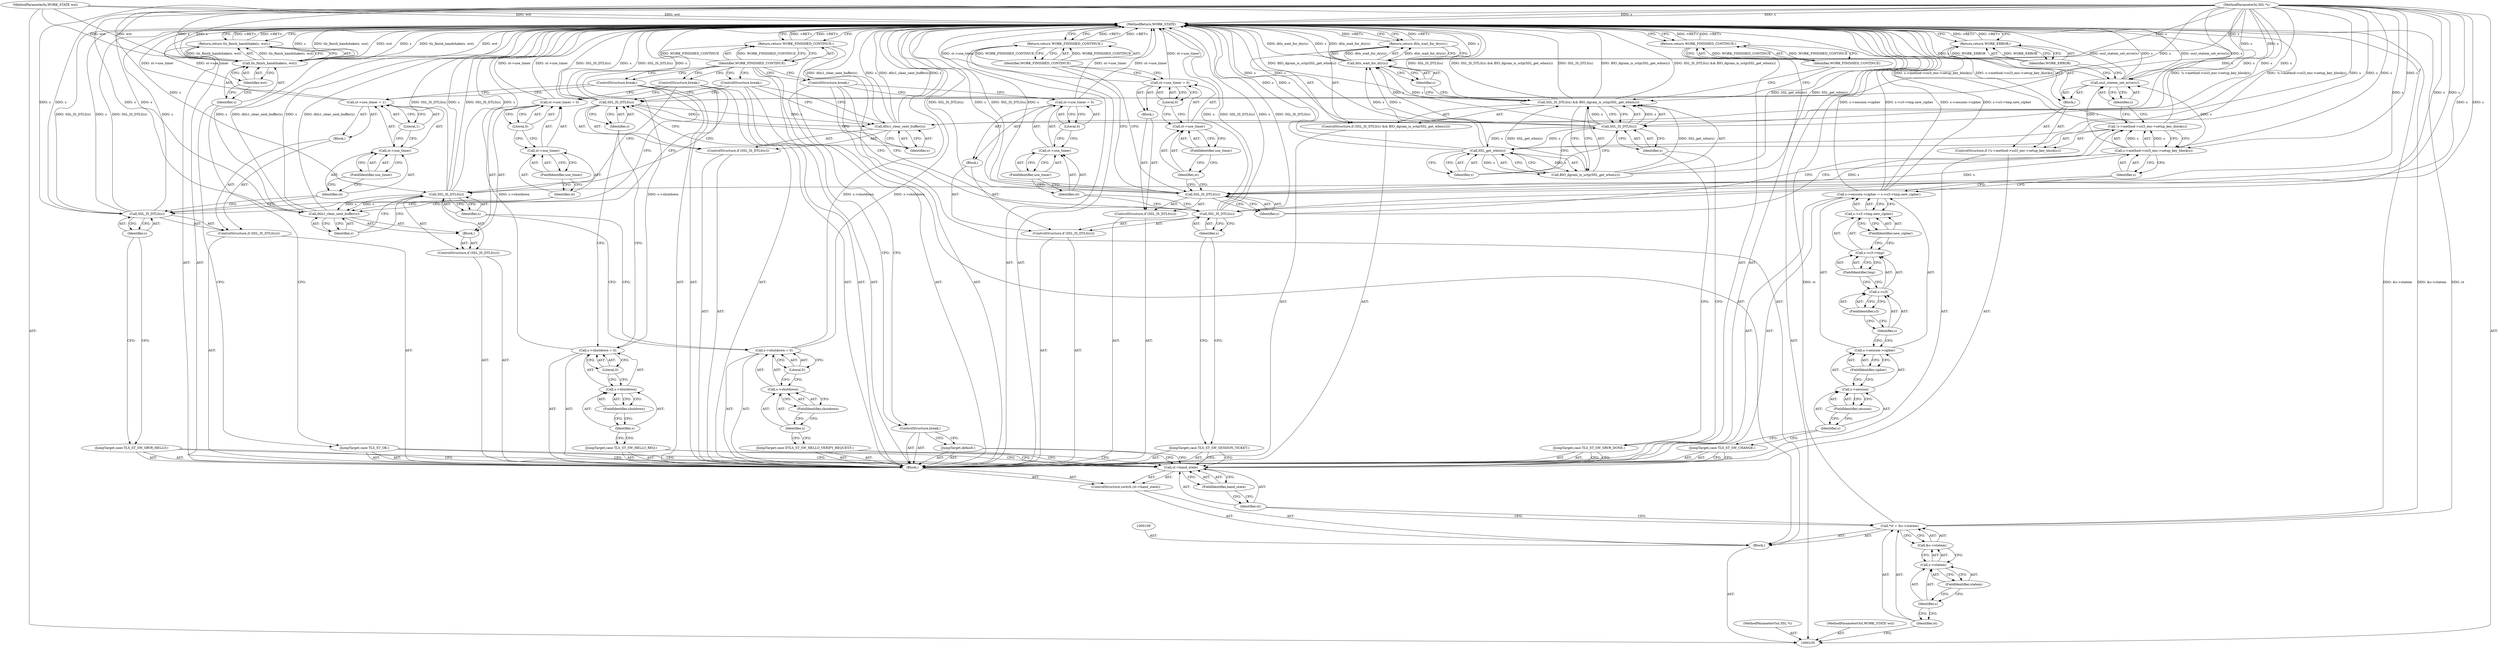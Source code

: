 digraph "0_openssl_f5c7f5dfbaf0d2f7d946d0fe86f08e6bcb36ed0d_3" {
"1000229" [label="(MethodReturn,WORK_STATE)"];
"1000106" [label="(MethodParameterIn,SSL *s)"];
"1000298" [label="(MethodParameterOut,SSL *s)"];
"1000107" [label="(MethodParameterIn,WORK_STATE wst)"];
"1000299" [label="(MethodParameterOut,WORK_STATE wst)"];
"1000132" [label="(ControlStructure,break;)"];
"1000133" [label="(JumpTarget,case DTLS_ST_SW_HELLO_VERIFY_REQUEST:)"];
"1000137" [label="(FieldIdentifier,shutdown)"];
"1000138" [label="(Literal,0)"];
"1000134" [label="(Call,s->shutdown = 0)"];
"1000135" [label="(Call,s->shutdown)"];
"1000136" [label="(Identifier,s)"];
"1000140" [label="(Call,SSL_IS_DTLS(s))"];
"1000141" [label="(Identifier,s)"];
"1000142" [label="(Block,)"];
"1000139" [label="(ControlStructure,if (SSL_IS_DTLS(s)))"];
"1000143" [label="(Call,dtls1_clear_sent_buffer(s))"];
"1000144" [label="(Identifier,s)"];
"1000145" [label="(Call,st->use_timer = 0)"];
"1000146" [label="(Call,st->use_timer)"];
"1000147" [label="(Identifier,st)"];
"1000148" [label="(FieldIdentifier,use_timer)"];
"1000149" [label="(Literal,0)"];
"1000150" [label="(ControlStructure,break;)"];
"1000108" [label="(Block,)"];
"1000151" [label="(JumpTarget,case TLS_ST_SW_SRVR_HELLO:)"];
"1000153" [label="(Call,SSL_IS_DTLS(s))"];
"1000154" [label="(Identifier,s)"];
"1000155" [label="(Block,)"];
"1000152" [label="(ControlStructure,if (SSL_IS_DTLS(s)))"];
"1000156" [label="(Call,st->use_timer = 1)"];
"1000157" [label="(Call,st->use_timer)"];
"1000158" [label="(Identifier,st)"];
"1000159" [label="(FieldIdentifier,use_timer)"];
"1000160" [label="(Literal,1)"];
"1000161" [label="(ControlStructure,break;)"];
"1000110" [label="(Call,*st = &s->statem)"];
"1000111" [label="(Identifier,st)"];
"1000112" [label="(Call,&s->statem)"];
"1000113" [label="(Call,s->statem)"];
"1000114" [label="(Identifier,s)"];
"1000115" [label="(FieldIdentifier,statem)"];
"1000162" [label="(JumpTarget,case TLS_ST_SW_SRVR_DONE:)"];
"1000164" [label="(Call,SSL_IS_DTLS(s) && BIO_dgram_is_sctp(SSL_get_wbio(s)))"];
"1000165" [label="(Call,SSL_IS_DTLS(s))"];
"1000166" [label="(Identifier,s)"];
"1000167" [label="(Call,BIO_dgram_is_sctp(SSL_get_wbio(s)))"];
"1000168" [label="(Call,SSL_get_wbio(s))"];
"1000169" [label="(Identifier,s)"];
"1000163" [label="(ControlStructure,if (SSL_IS_DTLS(s) && BIO_dgram_is_sctp(SSL_get_wbio(s))))"];
"1000170" [label="(Return,return dtls_wait_for_dry(s);)"];
"1000171" [label="(Call,dtls_wait_for_dry(s))"];
"1000172" [label="(Identifier,s)"];
"1000174" [label="(Identifier,WORK_FINISHED_CONTINUE)"];
"1000173" [label="(Return,return WORK_FINISHED_CONTINUE;)"];
"1000175" [label="(JumpTarget,case TLS_ST_SW_SESSION_TICKET:)"];
"1000177" [label="(Call,SSL_IS_DTLS(s))"];
"1000178" [label="(Identifier,s)"];
"1000179" [label="(Block,)"];
"1000176" [label="(ControlStructure,if (SSL_IS_DTLS(s)))"];
"1000180" [label="(Call,st->use_timer = 0)"];
"1000181" [label="(Call,st->use_timer)"];
"1000182" [label="(Identifier,st)"];
"1000183" [label="(FieldIdentifier,use_timer)"];
"1000184" [label="(Literal,0)"];
"1000185" [label="(ControlStructure,break;)"];
"1000186" [label="(JumpTarget,case TLS_ST_SW_CHANGE:)"];
"1000191" [label="(FieldIdentifier,session)"];
"1000192" [label="(FieldIdentifier,cipher)"];
"1000193" [label="(Call,s->s3->tmp.new_cipher)"];
"1000194" [label="(Call,s->s3->tmp)"];
"1000195" [label="(Call,s->s3)"];
"1000196" [label="(Identifier,s)"];
"1000197" [label="(FieldIdentifier,s3)"];
"1000198" [label="(FieldIdentifier,tmp)"];
"1000199" [label="(FieldIdentifier,new_cipher)"];
"1000187" [label="(Call,s->session->cipher = s->s3->tmp.new_cipher)"];
"1000188" [label="(Call,s->session->cipher)"];
"1000189" [label="(Call,s->session)"];
"1000190" [label="(Identifier,s)"];
"1000117" [label="(Call,st->hand_state)"];
"1000118" [label="(Identifier,st)"];
"1000119" [label="(FieldIdentifier,hand_state)"];
"1000120" [label="(Block,)"];
"1000116" [label="(ControlStructure,switch (st->hand_state))"];
"1000201" [label="(Call,!s->method->ssl3_enc->setup_key_block(s))"];
"1000202" [label="(Call,s->method->ssl3_enc->setup_key_block(s))"];
"1000203" [label="(Identifier,s)"];
"1000204" [label="(Block,)"];
"1000200" [label="(ControlStructure,if (!s->method->ssl3_enc->setup_key_block(s)))"];
"1000205" [label="(Call,ossl_statem_set_error(s))"];
"1000206" [label="(Identifier,s)"];
"1000207" [label="(Return,return WORK_ERROR;)"];
"1000208" [label="(Identifier,WORK_ERROR)"];
"1000210" [label="(Call,SSL_IS_DTLS(s))"];
"1000211" [label="(Identifier,s)"];
"1000212" [label="(Block,)"];
"1000209" [label="(ControlStructure,if (SSL_IS_DTLS(s)))"];
"1000121" [label="(JumpTarget,case TLS_ST_SW_HELLO_REQ:)"];
"1000213" [label="(Call,st->use_timer = 0)"];
"1000214" [label="(Call,st->use_timer)"];
"1000215" [label="(Identifier,st)"];
"1000216" [label="(FieldIdentifier,use_timer)"];
"1000217" [label="(Literal,0)"];
"1000219" [label="(Identifier,WORK_FINISHED_CONTINUE)"];
"1000218" [label="(Return,return WORK_FINISHED_CONTINUE;)"];
"1000220" [label="(JumpTarget,case TLS_ST_OK:)"];
"1000222" [label="(Call,tls_finish_handshake(s, wst))"];
"1000223" [label="(Identifier,s)"];
"1000224" [label="(Identifier,wst)"];
"1000221" [label="(Return,return tls_finish_handshake(s, wst);)"];
"1000225" [label="(JumpTarget,default:)"];
"1000125" [label="(FieldIdentifier,shutdown)"];
"1000126" [label="(Literal,0)"];
"1000122" [label="(Call,s->shutdown = 0)"];
"1000123" [label="(Call,s->shutdown)"];
"1000124" [label="(Identifier,s)"];
"1000226" [label="(ControlStructure,break;)"];
"1000228" [label="(Identifier,WORK_FINISHED_CONTINUE)"];
"1000227" [label="(Return,return WORK_FINISHED_CONTINUE;)"];
"1000128" [label="(Call,SSL_IS_DTLS(s))"];
"1000129" [label="(Identifier,s)"];
"1000127" [label="(ControlStructure,if (SSL_IS_DTLS(s)))"];
"1000130" [label="(Call,dtls1_clear_sent_buffer(s))"];
"1000131" [label="(Identifier,s)"];
"1000229" -> "1000105"  [label="AST: "];
"1000229" -> "1000170"  [label="CFG: "];
"1000229" -> "1000173"  [label="CFG: "];
"1000229" -> "1000207"  [label="CFG: "];
"1000229" -> "1000218"  [label="CFG: "];
"1000229" -> "1000221"  [label="CFG: "];
"1000229" -> "1000227"  [label="CFG: "];
"1000201" -> "1000229"  [label="DDG: !s->method->ssl3_enc->setup_key_block(s)"];
"1000201" -> "1000229"  [label="DDG: s->method->ssl3_enc->setup_key_block(s)"];
"1000222" -> "1000229"  [label="DDG: s"];
"1000222" -> "1000229"  [label="DDG: tls_finish_handshake(s, wst)"];
"1000222" -> "1000229"  [label="DDG: wst"];
"1000168" -> "1000229"  [label="DDG: s"];
"1000156" -> "1000229"  [label="DDG: st->use_timer"];
"1000213" -> "1000229"  [label="DDG: st->use_timer"];
"1000180" -> "1000229"  [label="DDG: st->use_timer"];
"1000153" -> "1000229"  [label="DDG: SSL_IS_DTLS(s)"];
"1000153" -> "1000229"  [label="DDG: s"];
"1000110" -> "1000229"  [label="DDG: &s->statem"];
"1000110" -> "1000229"  [label="DDG: st"];
"1000177" -> "1000229"  [label="DDG: SSL_IS_DTLS(s)"];
"1000177" -> "1000229"  [label="DDG: s"];
"1000205" -> "1000229"  [label="DDG: ossl_statem_set_error(s)"];
"1000205" -> "1000229"  [label="DDG: s"];
"1000145" -> "1000229"  [label="DDG: st->use_timer"];
"1000106" -> "1000229"  [label="DDG: s"];
"1000187" -> "1000229"  [label="DDG: s->session->cipher"];
"1000187" -> "1000229"  [label="DDG: s->s3->tmp.new_cipher"];
"1000167" -> "1000229"  [label="DDG: SSL_get_wbio(s)"];
"1000130" -> "1000229"  [label="DDG: dtls1_clear_sent_buffer(s)"];
"1000130" -> "1000229"  [label="DDG: s"];
"1000164" -> "1000229"  [label="DDG: SSL_IS_DTLS(s) && BIO_dgram_is_sctp(SSL_get_wbio(s))"];
"1000164" -> "1000229"  [label="DDG: BIO_dgram_is_sctp(SSL_get_wbio(s))"];
"1000164" -> "1000229"  [label="DDG: SSL_IS_DTLS(s)"];
"1000171" -> "1000229"  [label="DDG: s"];
"1000171" -> "1000229"  [label="DDG: dtls_wait_for_dry(s)"];
"1000210" -> "1000229"  [label="DDG: SSL_IS_DTLS(s)"];
"1000210" -> "1000229"  [label="DDG: s"];
"1000107" -> "1000229"  [label="DDG: wst"];
"1000122" -> "1000229"  [label="DDG: s->shutdown"];
"1000140" -> "1000229"  [label="DDG: s"];
"1000140" -> "1000229"  [label="DDG: SSL_IS_DTLS(s)"];
"1000165" -> "1000229"  [label="DDG: s"];
"1000128" -> "1000229"  [label="DDG: s"];
"1000128" -> "1000229"  [label="DDG: SSL_IS_DTLS(s)"];
"1000143" -> "1000229"  [label="DDG: s"];
"1000143" -> "1000229"  [label="DDG: dtls1_clear_sent_buffer(s)"];
"1000134" -> "1000229"  [label="DDG: s->shutdown"];
"1000218" -> "1000229"  [label="DDG: <RET>"];
"1000170" -> "1000229"  [label="DDG: <RET>"];
"1000227" -> "1000229"  [label="DDG: <RET>"];
"1000207" -> "1000229"  [label="DDG: <RET>"];
"1000221" -> "1000229"  [label="DDG: <RET>"];
"1000173" -> "1000229"  [label="DDG: <RET>"];
"1000106" -> "1000105"  [label="AST: "];
"1000106" -> "1000229"  [label="DDG: s"];
"1000106" -> "1000128"  [label="DDG: s"];
"1000106" -> "1000130"  [label="DDG: s"];
"1000106" -> "1000140"  [label="DDG: s"];
"1000106" -> "1000143"  [label="DDG: s"];
"1000106" -> "1000153"  [label="DDG: s"];
"1000106" -> "1000165"  [label="DDG: s"];
"1000106" -> "1000168"  [label="DDG: s"];
"1000106" -> "1000171"  [label="DDG: s"];
"1000106" -> "1000177"  [label="DDG: s"];
"1000106" -> "1000202"  [label="DDG: s"];
"1000106" -> "1000205"  [label="DDG: s"];
"1000106" -> "1000210"  [label="DDG: s"];
"1000106" -> "1000222"  [label="DDG: s"];
"1000298" -> "1000105"  [label="AST: "];
"1000107" -> "1000105"  [label="AST: "];
"1000107" -> "1000229"  [label="DDG: wst"];
"1000107" -> "1000222"  [label="DDG: wst"];
"1000299" -> "1000105"  [label="AST: "];
"1000132" -> "1000120"  [label="AST: "];
"1000132" -> "1000130"  [label="CFG: "];
"1000132" -> "1000128"  [label="CFG: "];
"1000228" -> "1000132"  [label="CFG: "];
"1000133" -> "1000120"  [label="AST: "];
"1000133" -> "1000117"  [label="CFG: "];
"1000136" -> "1000133"  [label="CFG: "];
"1000137" -> "1000135"  [label="AST: "];
"1000137" -> "1000136"  [label="CFG: "];
"1000135" -> "1000137"  [label="CFG: "];
"1000138" -> "1000134"  [label="AST: "];
"1000138" -> "1000135"  [label="CFG: "];
"1000134" -> "1000138"  [label="CFG: "];
"1000134" -> "1000120"  [label="AST: "];
"1000134" -> "1000138"  [label="CFG: "];
"1000135" -> "1000134"  [label="AST: "];
"1000138" -> "1000134"  [label="AST: "];
"1000141" -> "1000134"  [label="CFG: "];
"1000134" -> "1000229"  [label="DDG: s->shutdown"];
"1000135" -> "1000134"  [label="AST: "];
"1000135" -> "1000137"  [label="CFG: "];
"1000136" -> "1000135"  [label="AST: "];
"1000137" -> "1000135"  [label="AST: "];
"1000138" -> "1000135"  [label="CFG: "];
"1000136" -> "1000135"  [label="AST: "];
"1000136" -> "1000133"  [label="CFG: "];
"1000137" -> "1000136"  [label="CFG: "];
"1000140" -> "1000139"  [label="AST: "];
"1000140" -> "1000141"  [label="CFG: "];
"1000141" -> "1000140"  [label="AST: "];
"1000144" -> "1000140"  [label="CFG: "];
"1000150" -> "1000140"  [label="CFG: "];
"1000140" -> "1000229"  [label="DDG: s"];
"1000140" -> "1000229"  [label="DDG: SSL_IS_DTLS(s)"];
"1000106" -> "1000140"  [label="DDG: s"];
"1000140" -> "1000143"  [label="DDG: s"];
"1000141" -> "1000140"  [label="AST: "];
"1000141" -> "1000134"  [label="CFG: "];
"1000140" -> "1000141"  [label="CFG: "];
"1000142" -> "1000139"  [label="AST: "];
"1000143" -> "1000142"  [label="AST: "];
"1000145" -> "1000142"  [label="AST: "];
"1000139" -> "1000120"  [label="AST: "];
"1000140" -> "1000139"  [label="AST: "];
"1000142" -> "1000139"  [label="AST: "];
"1000143" -> "1000142"  [label="AST: "];
"1000143" -> "1000144"  [label="CFG: "];
"1000144" -> "1000143"  [label="AST: "];
"1000147" -> "1000143"  [label="CFG: "];
"1000143" -> "1000229"  [label="DDG: s"];
"1000143" -> "1000229"  [label="DDG: dtls1_clear_sent_buffer(s)"];
"1000140" -> "1000143"  [label="DDG: s"];
"1000106" -> "1000143"  [label="DDG: s"];
"1000144" -> "1000143"  [label="AST: "];
"1000144" -> "1000140"  [label="CFG: "];
"1000143" -> "1000144"  [label="CFG: "];
"1000145" -> "1000142"  [label="AST: "];
"1000145" -> "1000149"  [label="CFG: "];
"1000146" -> "1000145"  [label="AST: "];
"1000149" -> "1000145"  [label="AST: "];
"1000150" -> "1000145"  [label="CFG: "];
"1000145" -> "1000229"  [label="DDG: st->use_timer"];
"1000146" -> "1000145"  [label="AST: "];
"1000146" -> "1000148"  [label="CFG: "];
"1000147" -> "1000146"  [label="AST: "];
"1000148" -> "1000146"  [label="AST: "];
"1000149" -> "1000146"  [label="CFG: "];
"1000147" -> "1000146"  [label="AST: "];
"1000147" -> "1000143"  [label="CFG: "];
"1000148" -> "1000147"  [label="CFG: "];
"1000148" -> "1000146"  [label="AST: "];
"1000148" -> "1000147"  [label="CFG: "];
"1000146" -> "1000148"  [label="CFG: "];
"1000149" -> "1000145"  [label="AST: "];
"1000149" -> "1000146"  [label="CFG: "];
"1000145" -> "1000149"  [label="CFG: "];
"1000150" -> "1000120"  [label="AST: "];
"1000150" -> "1000145"  [label="CFG: "];
"1000150" -> "1000140"  [label="CFG: "];
"1000228" -> "1000150"  [label="CFG: "];
"1000108" -> "1000105"  [label="AST: "];
"1000109" -> "1000108"  [label="AST: "];
"1000110" -> "1000108"  [label="AST: "];
"1000116" -> "1000108"  [label="AST: "];
"1000227" -> "1000108"  [label="AST: "];
"1000151" -> "1000120"  [label="AST: "];
"1000151" -> "1000117"  [label="CFG: "];
"1000154" -> "1000151"  [label="CFG: "];
"1000153" -> "1000152"  [label="AST: "];
"1000153" -> "1000154"  [label="CFG: "];
"1000154" -> "1000153"  [label="AST: "];
"1000158" -> "1000153"  [label="CFG: "];
"1000161" -> "1000153"  [label="CFG: "];
"1000153" -> "1000229"  [label="DDG: SSL_IS_DTLS(s)"];
"1000153" -> "1000229"  [label="DDG: s"];
"1000106" -> "1000153"  [label="DDG: s"];
"1000154" -> "1000153"  [label="AST: "];
"1000154" -> "1000151"  [label="CFG: "];
"1000153" -> "1000154"  [label="CFG: "];
"1000155" -> "1000152"  [label="AST: "];
"1000156" -> "1000155"  [label="AST: "];
"1000152" -> "1000120"  [label="AST: "];
"1000153" -> "1000152"  [label="AST: "];
"1000155" -> "1000152"  [label="AST: "];
"1000156" -> "1000155"  [label="AST: "];
"1000156" -> "1000160"  [label="CFG: "];
"1000157" -> "1000156"  [label="AST: "];
"1000160" -> "1000156"  [label="AST: "];
"1000161" -> "1000156"  [label="CFG: "];
"1000156" -> "1000229"  [label="DDG: st->use_timer"];
"1000157" -> "1000156"  [label="AST: "];
"1000157" -> "1000159"  [label="CFG: "];
"1000158" -> "1000157"  [label="AST: "];
"1000159" -> "1000157"  [label="AST: "];
"1000160" -> "1000157"  [label="CFG: "];
"1000158" -> "1000157"  [label="AST: "];
"1000158" -> "1000153"  [label="CFG: "];
"1000159" -> "1000158"  [label="CFG: "];
"1000159" -> "1000157"  [label="AST: "];
"1000159" -> "1000158"  [label="CFG: "];
"1000157" -> "1000159"  [label="CFG: "];
"1000160" -> "1000156"  [label="AST: "];
"1000160" -> "1000157"  [label="CFG: "];
"1000156" -> "1000160"  [label="CFG: "];
"1000161" -> "1000120"  [label="AST: "];
"1000161" -> "1000156"  [label="CFG: "];
"1000161" -> "1000153"  [label="CFG: "];
"1000228" -> "1000161"  [label="CFG: "];
"1000110" -> "1000108"  [label="AST: "];
"1000110" -> "1000112"  [label="CFG: "];
"1000111" -> "1000110"  [label="AST: "];
"1000112" -> "1000110"  [label="AST: "];
"1000118" -> "1000110"  [label="CFG: "];
"1000110" -> "1000229"  [label="DDG: &s->statem"];
"1000110" -> "1000229"  [label="DDG: st"];
"1000111" -> "1000110"  [label="AST: "];
"1000111" -> "1000105"  [label="CFG: "];
"1000114" -> "1000111"  [label="CFG: "];
"1000112" -> "1000110"  [label="AST: "];
"1000112" -> "1000113"  [label="CFG: "];
"1000113" -> "1000112"  [label="AST: "];
"1000110" -> "1000112"  [label="CFG: "];
"1000113" -> "1000112"  [label="AST: "];
"1000113" -> "1000115"  [label="CFG: "];
"1000114" -> "1000113"  [label="AST: "];
"1000115" -> "1000113"  [label="AST: "];
"1000112" -> "1000113"  [label="CFG: "];
"1000114" -> "1000113"  [label="AST: "];
"1000114" -> "1000111"  [label="CFG: "];
"1000115" -> "1000114"  [label="CFG: "];
"1000115" -> "1000113"  [label="AST: "];
"1000115" -> "1000114"  [label="CFG: "];
"1000113" -> "1000115"  [label="CFG: "];
"1000162" -> "1000120"  [label="AST: "];
"1000162" -> "1000117"  [label="CFG: "];
"1000166" -> "1000162"  [label="CFG: "];
"1000164" -> "1000163"  [label="AST: "];
"1000164" -> "1000165"  [label="CFG: "];
"1000164" -> "1000167"  [label="CFG: "];
"1000165" -> "1000164"  [label="AST: "];
"1000167" -> "1000164"  [label="AST: "];
"1000172" -> "1000164"  [label="CFG: "];
"1000174" -> "1000164"  [label="CFG: "];
"1000164" -> "1000229"  [label="DDG: SSL_IS_DTLS(s) && BIO_dgram_is_sctp(SSL_get_wbio(s))"];
"1000164" -> "1000229"  [label="DDG: BIO_dgram_is_sctp(SSL_get_wbio(s))"];
"1000164" -> "1000229"  [label="DDG: SSL_IS_DTLS(s)"];
"1000165" -> "1000164"  [label="DDG: s"];
"1000167" -> "1000164"  [label="DDG: SSL_get_wbio(s)"];
"1000165" -> "1000164"  [label="AST: "];
"1000165" -> "1000166"  [label="CFG: "];
"1000166" -> "1000165"  [label="AST: "];
"1000169" -> "1000165"  [label="CFG: "];
"1000164" -> "1000165"  [label="CFG: "];
"1000165" -> "1000229"  [label="DDG: s"];
"1000165" -> "1000164"  [label="DDG: s"];
"1000106" -> "1000165"  [label="DDG: s"];
"1000165" -> "1000168"  [label="DDG: s"];
"1000165" -> "1000171"  [label="DDG: s"];
"1000166" -> "1000165"  [label="AST: "];
"1000166" -> "1000162"  [label="CFG: "];
"1000165" -> "1000166"  [label="CFG: "];
"1000167" -> "1000164"  [label="AST: "];
"1000167" -> "1000168"  [label="CFG: "];
"1000168" -> "1000167"  [label="AST: "];
"1000164" -> "1000167"  [label="CFG: "];
"1000167" -> "1000229"  [label="DDG: SSL_get_wbio(s)"];
"1000167" -> "1000164"  [label="DDG: SSL_get_wbio(s)"];
"1000168" -> "1000167"  [label="DDG: s"];
"1000168" -> "1000167"  [label="AST: "];
"1000168" -> "1000169"  [label="CFG: "];
"1000169" -> "1000168"  [label="AST: "];
"1000167" -> "1000168"  [label="CFG: "];
"1000168" -> "1000229"  [label="DDG: s"];
"1000168" -> "1000167"  [label="DDG: s"];
"1000165" -> "1000168"  [label="DDG: s"];
"1000106" -> "1000168"  [label="DDG: s"];
"1000168" -> "1000171"  [label="DDG: s"];
"1000169" -> "1000168"  [label="AST: "];
"1000169" -> "1000165"  [label="CFG: "];
"1000168" -> "1000169"  [label="CFG: "];
"1000163" -> "1000120"  [label="AST: "];
"1000164" -> "1000163"  [label="AST: "];
"1000170" -> "1000163"  [label="AST: "];
"1000170" -> "1000163"  [label="AST: "];
"1000170" -> "1000171"  [label="CFG: "];
"1000171" -> "1000170"  [label="AST: "];
"1000229" -> "1000170"  [label="CFG: "];
"1000170" -> "1000229"  [label="DDG: <RET>"];
"1000171" -> "1000170"  [label="DDG: dtls_wait_for_dry(s)"];
"1000171" -> "1000170"  [label="AST: "];
"1000171" -> "1000172"  [label="CFG: "];
"1000172" -> "1000171"  [label="AST: "];
"1000170" -> "1000171"  [label="CFG: "];
"1000171" -> "1000229"  [label="DDG: s"];
"1000171" -> "1000229"  [label="DDG: dtls_wait_for_dry(s)"];
"1000171" -> "1000170"  [label="DDG: dtls_wait_for_dry(s)"];
"1000168" -> "1000171"  [label="DDG: s"];
"1000165" -> "1000171"  [label="DDG: s"];
"1000106" -> "1000171"  [label="DDG: s"];
"1000172" -> "1000171"  [label="AST: "];
"1000172" -> "1000164"  [label="CFG: "];
"1000171" -> "1000172"  [label="CFG: "];
"1000174" -> "1000173"  [label="AST: "];
"1000174" -> "1000164"  [label="CFG: "];
"1000173" -> "1000174"  [label="CFG: "];
"1000174" -> "1000173"  [label="DDG: WORK_FINISHED_CONTINUE"];
"1000173" -> "1000120"  [label="AST: "];
"1000173" -> "1000174"  [label="CFG: "];
"1000174" -> "1000173"  [label="AST: "];
"1000229" -> "1000173"  [label="CFG: "];
"1000173" -> "1000229"  [label="DDG: <RET>"];
"1000174" -> "1000173"  [label="DDG: WORK_FINISHED_CONTINUE"];
"1000175" -> "1000120"  [label="AST: "];
"1000175" -> "1000117"  [label="CFG: "];
"1000178" -> "1000175"  [label="CFG: "];
"1000177" -> "1000176"  [label="AST: "];
"1000177" -> "1000178"  [label="CFG: "];
"1000178" -> "1000177"  [label="AST: "];
"1000182" -> "1000177"  [label="CFG: "];
"1000185" -> "1000177"  [label="CFG: "];
"1000177" -> "1000229"  [label="DDG: SSL_IS_DTLS(s)"];
"1000177" -> "1000229"  [label="DDG: s"];
"1000106" -> "1000177"  [label="DDG: s"];
"1000178" -> "1000177"  [label="AST: "];
"1000178" -> "1000175"  [label="CFG: "];
"1000177" -> "1000178"  [label="CFG: "];
"1000179" -> "1000176"  [label="AST: "];
"1000180" -> "1000179"  [label="AST: "];
"1000176" -> "1000120"  [label="AST: "];
"1000177" -> "1000176"  [label="AST: "];
"1000179" -> "1000176"  [label="AST: "];
"1000180" -> "1000179"  [label="AST: "];
"1000180" -> "1000184"  [label="CFG: "];
"1000181" -> "1000180"  [label="AST: "];
"1000184" -> "1000180"  [label="AST: "];
"1000185" -> "1000180"  [label="CFG: "];
"1000180" -> "1000229"  [label="DDG: st->use_timer"];
"1000181" -> "1000180"  [label="AST: "];
"1000181" -> "1000183"  [label="CFG: "];
"1000182" -> "1000181"  [label="AST: "];
"1000183" -> "1000181"  [label="AST: "];
"1000184" -> "1000181"  [label="CFG: "];
"1000182" -> "1000181"  [label="AST: "];
"1000182" -> "1000177"  [label="CFG: "];
"1000183" -> "1000182"  [label="CFG: "];
"1000183" -> "1000181"  [label="AST: "];
"1000183" -> "1000182"  [label="CFG: "];
"1000181" -> "1000183"  [label="CFG: "];
"1000184" -> "1000180"  [label="AST: "];
"1000184" -> "1000181"  [label="CFG: "];
"1000180" -> "1000184"  [label="CFG: "];
"1000185" -> "1000120"  [label="AST: "];
"1000185" -> "1000180"  [label="CFG: "];
"1000185" -> "1000177"  [label="CFG: "];
"1000228" -> "1000185"  [label="CFG: "];
"1000186" -> "1000120"  [label="AST: "];
"1000186" -> "1000117"  [label="CFG: "];
"1000190" -> "1000186"  [label="CFG: "];
"1000191" -> "1000189"  [label="AST: "];
"1000191" -> "1000190"  [label="CFG: "];
"1000189" -> "1000191"  [label="CFG: "];
"1000192" -> "1000188"  [label="AST: "];
"1000192" -> "1000189"  [label="CFG: "];
"1000188" -> "1000192"  [label="CFG: "];
"1000193" -> "1000187"  [label="AST: "];
"1000193" -> "1000199"  [label="CFG: "];
"1000194" -> "1000193"  [label="AST: "];
"1000199" -> "1000193"  [label="AST: "];
"1000187" -> "1000193"  [label="CFG: "];
"1000194" -> "1000193"  [label="AST: "];
"1000194" -> "1000198"  [label="CFG: "];
"1000195" -> "1000194"  [label="AST: "];
"1000198" -> "1000194"  [label="AST: "];
"1000199" -> "1000194"  [label="CFG: "];
"1000195" -> "1000194"  [label="AST: "];
"1000195" -> "1000197"  [label="CFG: "];
"1000196" -> "1000195"  [label="AST: "];
"1000197" -> "1000195"  [label="AST: "];
"1000198" -> "1000195"  [label="CFG: "];
"1000196" -> "1000195"  [label="AST: "];
"1000196" -> "1000188"  [label="CFG: "];
"1000197" -> "1000196"  [label="CFG: "];
"1000197" -> "1000195"  [label="AST: "];
"1000197" -> "1000196"  [label="CFG: "];
"1000195" -> "1000197"  [label="CFG: "];
"1000198" -> "1000194"  [label="AST: "];
"1000198" -> "1000195"  [label="CFG: "];
"1000194" -> "1000198"  [label="CFG: "];
"1000199" -> "1000193"  [label="AST: "];
"1000199" -> "1000194"  [label="CFG: "];
"1000193" -> "1000199"  [label="CFG: "];
"1000187" -> "1000120"  [label="AST: "];
"1000187" -> "1000193"  [label="CFG: "];
"1000188" -> "1000187"  [label="AST: "];
"1000193" -> "1000187"  [label="AST: "];
"1000203" -> "1000187"  [label="CFG: "];
"1000187" -> "1000229"  [label="DDG: s->session->cipher"];
"1000187" -> "1000229"  [label="DDG: s->s3->tmp.new_cipher"];
"1000188" -> "1000187"  [label="AST: "];
"1000188" -> "1000192"  [label="CFG: "];
"1000189" -> "1000188"  [label="AST: "];
"1000192" -> "1000188"  [label="AST: "];
"1000196" -> "1000188"  [label="CFG: "];
"1000189" -> "1000188"  [label="AST: "];
"1000189" -> "1000191"  [label="CFG: "];
"1000190" -> "1000189"  [label="AST: "];
"1000191" -> "1000189"  [label="AST: "];
"1000192" -> "1000189"  [label="CFG: "];
"1000190" -> "1000189"  [label="AST: "];
"1000190" -> "1000186"  [label="CFG: "];
"1000191" -> "1000190"  [label="CFG: "];
"1000117" -> "1000116"  [label="AST: "];
"1000117" -> "1000119"  [label="CFG: "];
"1000118" -> "1000117"  [label="AST: "];
"1000119" -> "1000117"  [label="AST: "];
"1000121" -> "1000117"  [label="CFG: "];
"1000133" -> "1000117"  [label="CFG: "];
"1000151" -> "1000117"  [label="CFG: "];
"1000162" -> "1000117"  [label="CFG: "];
"1000175" -> "1000117"  [label="CFG: "];
"1000186" -> "1000117"  [label="CFG: "];
"1000220" -> "1000117"  [label="CFG: "];
"1000225" -> "1000117"  [label="CFG: "];
"1000118" -> "1000117"  [label="AST: "];
"1000118" -> "1000110"  [label="CFG: "];
"1000119" -> "1000118"  [label="CFG: "];
"1000119" -> "1000117"  [label="AST: "];
"1000119" -> "1000118"  [label="CFG: "];
"1000117" -> "1000119"  [label="CFG: "];
"1000120" -> "1000116"  [label="AST: "];
"1000121" -> "1000120"  [label="AST: "];
"1000122" -> "1000120"  [label="AST: "];
"1000127" -> "1000120"  [label="AST: "];
"1000132" -> "1000120"  [label="AST: "];
"1000133" -> "1000120"  [label="AST: "];
"1000134" -> "1000120"  [label="AST: "];
"1000139" -> "1000120"  [label="AST: "];
"1000150" -> "1000120"  [label="AST: "];
"1000151" -> "1000120"  [label="AST: "];
"1000152" -> "1000120"  [label="AST: "];
"1000161" -> "1000120"  [label="AST: "];
"1000162" -> "1000120"  [label="AST: "];
"1000163" -> "1000120"  [label="AST: "];
"1000173" -> "1000120"  [label="AST: "];
"1000175" -> "1000120"  [label="AST: "];
"1000176" -> "1000120"  [label="AST: "];
"1000185" -> "1000120"  [label="AST: "];
"1000186" -> "1000120"  [label="AST: "];
"1000187" -> "1000120"  [label="AST: "];
"1000200" -> "1000120"  [label="AST: "];
"1000209" -> "1000120"  [label="AST: "];
"1000218" -> "1000120"  [label="AST: "];
"1000220" -> "1000120"  [label="AST: "];
"1000221" -> "1000120"  [label="AST: "];
"1000225" -> "1000120"  [label="AST: "];
"1000226" -> "1000120"  [label="AST: "];
"1000116" -> "1000108"  [label="AST: "];
"1000117" -> "1000116"  [label="AST: "];
"1000120" -> "1000116"  [label="AST: "];
"1000201" -> "1000200"  [label="AST: "];
"1000201" -> "1000202"  [label="CFG: "];
"1000202" -> "1000201"  [label="AST: "];
"1000206" -> "1000201"  [label="CFG: "];
"1000211" -> "1000201"  [label="CFG: "];
"1000201" -> "1000229"  [label="DDG: !s->method->ssl3_enc->setup_key_block(s)"];
"1000201" -> "1000229"  [label="DDG: s->method->ssl3_enc->setup_key_block(s)"];
"1000202" -> "1000201"  [label="DDG: s"];
"1000202" -> "1000201"  [label="AST: "];
"1000202" -> "1000203"  [label="CFG: "];
"1000203" -> "1000202"  [label="AST: "];
"1000201" -> "1000202"  [label="CFG: "];
"1000202" -> "1000201"  [label="DDG: s"];
"1000106" -> "1000202"  [label="DDG: s"];
"1000202" -> "1000205"  [label="DDG: s"];
"1000202" -> "1000210"  [label="DDG: s"];
"1000203" -> "1000202"  [label="AST: "];
"1000203" -> "1000187"  [label="CFG: "];
"1000202" -> "1000203"  [label="CFG: "];
"1000204" -> "1000200"  [label="AST: "];
"1000205" -> "1000204"  [label="AST: "];
"1000207" -> "1000204"  [label="AST: "];
"1000200" -> "1000120"  [label="AST: "];
"1000201" -> "1000200"  [label="AST: "];
"1000204" -> "1000200"  [label="AST: "];
"1000205" -> "1000204"  [label="AST: "];
"1000205" -> "1000206"  [label="CFG: "];
"1000206" -> "1000205"  [label="AST: "];
"1000208" -> "1000205"  [label="CFG: "];
"1000205" -> "1000229"  [label="DDG: ossl_statem_set_error(s)"];
"1000205" -> "1000229"  [label="DDG: s"];
"1000202" -> "1000205"  [label="DDG: s"];
"1000106" -> "1000205"  [label="DDG: s"];
"1000206" -> "1000205"  [label="AST: "];
"1000206" -> "1000201"  [label="CFG: "];
"1000205" -> "1000206"  [label="CFG: "];
"1000207" -> "1000204"  [label="AST: "];
"1000207" -> "1000208"  [label="CFG: "];
"1000208" -> "1000207"  [label="AST: "];
"1000229" -> "1000207"  [label="CFG: "];
"1000207" -> "1000229"  [label="DDG: <RET>"];
"1000208" -> "1000207"  [label="DDG: WORK_ERROR"];
"1000208" -> "1000207"  [label="AST: "];
"1000208" -> "1000205"  [label="CFG: "];
"1000207" -> "1000208"  [label="CFG: "];
"1000208" -> "1000207"  [label="DDG: WORK_ERROR"];
"1000210" -> "1000209"  [label="AST: "];
"1000210" -> "1000211"  [label="CFG: "];
"1000211" -> "1000210"  [label="AST: "];
"1000215" -> "1000210"  [label="CFG: "];
"1000219" -> "1000210"  [label="CFG: "];
"1000210" -> "1000229"  [label="DDG: SSL_IS_DTLS(s)"];
"1000210" -> "1000229"  [label="DDG: s"];
"1000202" -> "1000210"  [label="DDG: s"];
"1000106" -> "1000210"  [label="DDG: s"];
"1000211" -> "1000210"  [label="AST: "];
"1000211" -> "1000201"  [label="CFG: "];
"1000210" -> "1000211"  [label="CFG: "];
"1000212" -> "1000209"  [label="AST: "];
"1000213" -> "1000212"  [label="AST: "];
"1000209" -> "1000120"  [label="AST: "];
"1000210" -> "1000209"  [label="AST: "];
"1000212" -> "1000209"  [label="AST: "];
"1000121" -> "1000120"  [label="AST: "];
"1000121" -> "1000117"  [label="CFG: "];
"1000124" -> "1000121"  [label="CFG: "];
"1000213" -> "1000212"  [label="AST: "];
"1000213" -> "1000217"  [label="CFG: "];
"1000214" -> "1000213"  [label="AST: "];
"1000217" -> "1000213"  [label="AST: "];
"1000219" -> "1000213"  [label="CFG: "];
"1000213" -> "1000229"  [label="DDG: st->use_timer"];
"1000214" -> "1000213"  [label="AST: "];
"1000214" -> "1000216"  [label="CFG: "];
"1000215" -> "1000214"  [label="AST: "];
"1000216" -> "1000214"  [label="AST: "];
"1000217" -> "1000214"  [label="CFG: "];
"1000215" -> "1000214"  [label="AST: "];
"1000215" -> "1000210"  [label="CFG: "];
"1000216" -> "1000215"  [label="CFG: "];
"1000216" -> "1000214"  [label="AST: "];
"1000216" -> "1000215"  [label="CFG: "];
"1000214" -> "1000216"  [label="CFG: "];
"1000217" -> "1000213"  [label="AST: "];
"1000217" -> "1000214"  [label="CFG: "];
"1000213" -> "1000217"  [label="CFG: "];
"1000219" -> "1000218"  [label="AST: "];
"1000219" -> "1000213"  [label="CFG: "];
"1000219" -> "1000210"  [label="CFG: "];
"1000218" -> "1000219"  [label="CFG: "];
"1000219" -> "1000218"  [label="DDG: WORK_FINISHED_CONTINUE"];
"1000218" -> "1000120"  [label="AST: "];
"1000218" -> "1000219"  [label="CFG: "];
"1000219" -> "1000218"  [label="AST: "];
"1000229" -> "1000218"  [label="CFG: "];
"1000218" -> "1000229"  [label="DDG: <RET>"];
"1000219" -> "1000218"  [label="DDG: WORK_FINISHED_CONTINUE"];
"1000220" -> "1000120"  [label="AST: "];
"1000220" -> "1000117"  [label="CFG: "];
"1000223" -> "1000220"  [label="CFG: "];
"1000222" -> "1000221"  [label="AST: "];
"1000222" -> "1000224"  [label="CFG: "];
"1000223" -> "1000222"  [label="AST: "];
"1000224" -> "1000222"  [label="AST: "];
"1000221" -> "1000222"  [label="CFG: "];
"1000222" -> "1000229"  [label="DDG: s"];
"1000222" -> "1000229"  [label="DDG: tls_finish_handshake(s, wst)"];
"1000222" -> "1000229"  [label="DDG: wst"];
"1000222" -> "1000221"  [label="DDG: tls_finish_handshake(s, wst)"];
"1000106" -> "1000222"  [label="DDG: s"];
"1000107" -> "1000222"  [label="DDG: wst"];
"1000223" -> "1000222"  [label="AST: "];
"1000223" -> "1000220"  [label="CFG: "];
"1000224" -> "1000223"  [label="CFG: "];
"1000224" -> "1000222"  [label="AST: "];
"1000224" -> "1000223"  [label="CFG: "];
"1000222" -> "1000224"  [label="CFG: "];
"1000221" -> "1000120"  [label="AST: "];
"1000221" -> "1000222"  [label="CFG: "];
"1000222" -> "1000221"  [label="AST: "];
"1000229" -> "1000221"  [label="CFG: "];
"1000221" -> "1000229"  [label="DDG: <RET>"];
"1000222" -> "1000221"  [label="DDG: tls_finish_handshake(s, wst)"];
"1000225" -> "1000120"  [label="AST: "];
"1000225" -> "1000117"  [label="CFG: "];
"1000226" -> "1000225"  [label="CFG: "];
"1000125" -> "1000123"  [label="AST: "];
"1000125" -> "1000124"  [label="CFG: "];
"1000123" -> "1000125"  [label="CFG: "];
"1000126" -> "1000122"  [label="AST: "];
"1000126" -> "1000123"  [label="CFG: "];
"1000122" -> "1000126"  [label="CFG: "];
"1000122" -> "1000120"  [label="AST: "];
"1000122" -> "1000126"  [label="CFG: "];
"1000123" -> "1000122"  [label="AST: "];
"1000126" -> "1000122"  [label="AST: "];
"1000129" -> "1000122"  [label="CFG: "];
"1000122" -> "1000229"  [label="DDG: s->shutdown"];
"1000123" -> "1000122"  [label="AST: "];
"1000123" -> "1000125"  [label="CFG: "];
"1000124" -> "1000123"  [label="AST: "];
"1000125" -> "1000123"  [label="AST: "];
"1000126" -> "1000123"  [label="CFG: "];
"1000124" -> "1000123"  [label="AST: "];
"1000124" -> "1000121"  [label="CFG: "];
"1000125" -> "1000124"  [label="CFG: "];
"1000226" -> "1000120"  [label="AST: "];
"1000226" -> "1000225"  [label="CFG: "];
"1000228" -> "1000226"  [label="CFG: "];
"1000228" -> "1000227"  [label="AST: "];
"1000228" -> "1000132"  [label="CFG: "];
"1000228" -> "1000150"  [label="CFG: "];
"1000228" -> "1000161"  [label="CFG: "];
"1000228" -> "1000185"  [label="CFG: "];
"1000228" -> "1000226"  [label="CFG: "];
"1000227" -> "1000228"  [label="CFG: "];
"1000228" -> "1000227"  [label="DDG: WORK_FINISHED_CONTINUE"];
"1000227" -> "1000108"  [label="AST: "];
"1000227" -> "1000228"  [label="CFG: "];
"1000228" -> "1000227"  [label="AST: "];
"1000229" -> "1000227"  [label="CFG: "];
"1000227" -> "1000229"  [label="DDG: <RET>"];
"1000228" -> "1000227"  [label="DDG: WORK_FINISHED_CONTINUE"];
"1000128" -> "1000127"  [label="AST: "];
"1000128" -> "1000129"  [label="CFG: "];
"1000129" -> "1000128"  [label="AST: "];
"1000131" -> "1000128"  [label="CFG: "];
"1000132" -> "1000128"  [label="CFG: "];
"1000128" -> "1000229"  [label="DDG: s"];
"1000128" -> "1000229"  [label="DDG: SSL_IS_DTLS(s)"];
"1000106" -> "1000128"  [label="DDG: s"];
"1000128" -> "1000130"  [label="DDG: s"];
"1000129" -> "1000128"  [label="AST: "];
"1000129" -> "1000122"  [label="CFG: "];
"1000128" -> "1000129"  [label="CFG: "];
"1000127" -> "1000120"  [label="AST: "];
"1000128" -> "1000127"  [label="AST: "];
"1000130" -> "1000127"  [label="AST: "];
"1000130" -> "1000127"  [label="AST: "];
"1000130" -> "1000131"  [label="CFG: "];
"1000131" -> "1000130"  [label="AST: "];
"1000132" -> "1000130"  [label="CFG: "];
"1000130" -> "1000229"  [label="DDG: dtls1_clear_sent_buffer(s)"];
"1000130" -> "1000229"  [label="DDG: s"];
"1000128" -> "1000130"  [label="DDG: s"];
"1000106" -> "1000130"  [label="DDG: s"];
"1000131" -> "1000130"  [label="AST: "];
"1000131" -> "1000128"  [label="CFG: "];
"1000130" -> "1000131"  [label="CFG: "];
}
